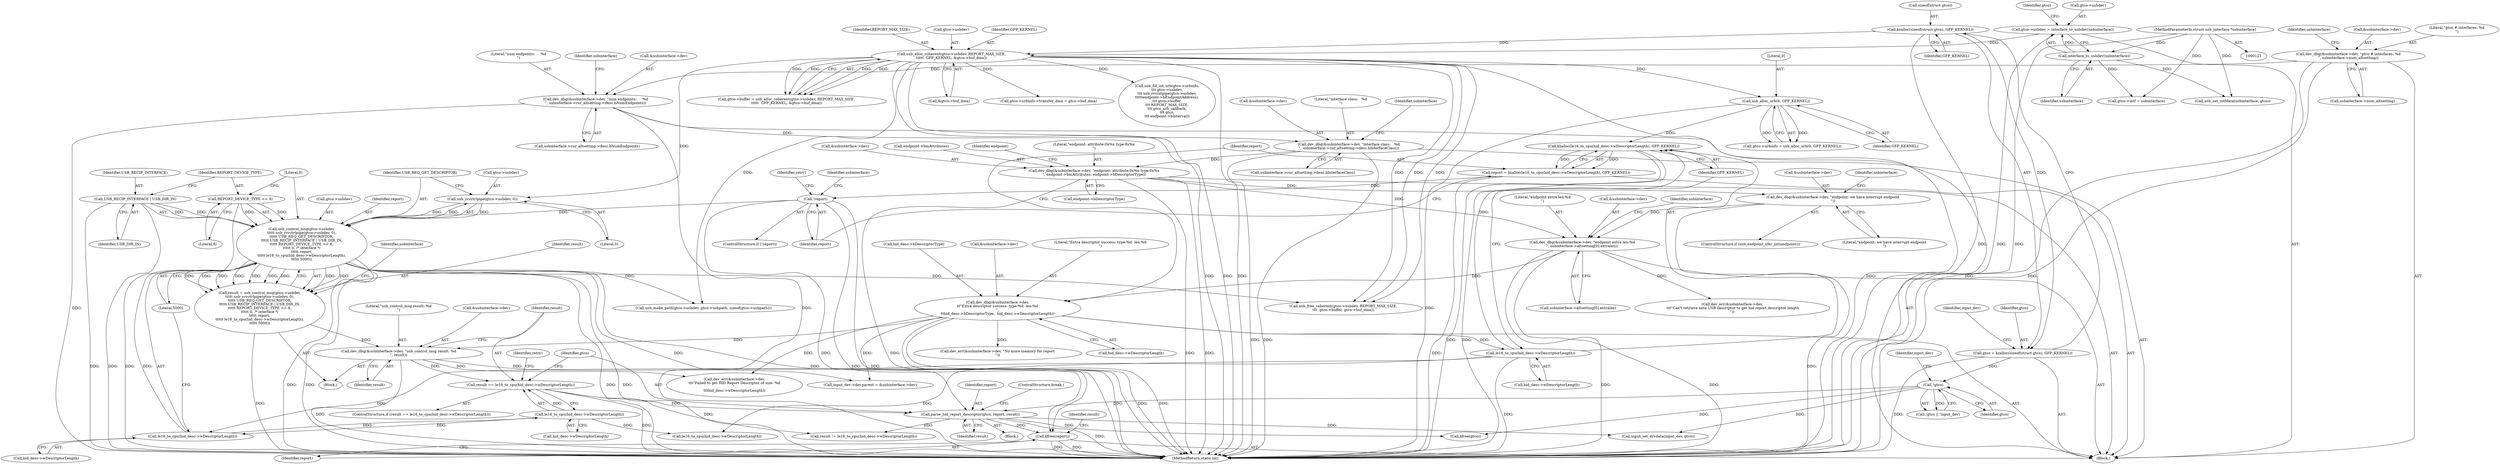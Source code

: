 digraph "0_linux_162f98dea487206d9ab79fc12ed64700667a894d@API" {
"1000453" [label="(Call,kfree(report))"];
"1000410" [label="(Call,usb_control_msg(gtco->usbdev,\n\t\t\t\t\t usb_rcvctrlpipe(gtco->usbdev, 0),\n\t\t\t\t\t USB_REQ_GET_DESCRIPTOR,\n\t\t\t\t\t USB_RECIP_INTERFACE | USB_DIR_IN,\n\t\t\t\t\t REPORT_DEVICE_TYPE << 8,\n\t\t\t\t\t 0, /* interface */\n\t\t\t\t\t report,\n\t\t\t\t\t le16_to_cpu(hid_desc->wDescriptorLength),\n\t\t\t\t\t 5000))"];
"1000414" [label="(Call,usb_rcvctrlpipe(gtco->usbdev, 0))"];
"1000183" [label="(Call,usb_alloc_coherent(gtco->usbdev, REPORT_MAX_SIZE,\n\t\t\t\t\t  GFP_KERNEL, &gtco->buf_dma))"];
"1000168" [label="(Call,gtco->usbdev = interface_to_usbdev(usbinterface))"];
"1000172" [label="(Call,interface_to_usbdev(usbinterface))"];
"1000122" [label="(MethodParameterIn,struct usb_interface *usbinterface)"];
"1000138" [label="(Call,kzalloc(sizeof(struct gtco), GFP_KERNEL))"];
"1000420" [label="(Call,USB_RECIP_INTERFACE | USB_DIR_IN)"];
"1000423" [label="(Call,REPORT_DEVICE_TYPE << 8)"];
"1000384" [label="(Call,!report)"];
"1000375" [label="(Call,report = kzalloc(le16_to_cpu(hid_desc->wDescriptorLength), GFP_KERNEL))"];
"1000377" [label="(Call,kzalloc(le16_to_cpu(hid_desc->wDescriptorLength), GFP_KERNEL))"];
"1000378" [label="(Call,le16_to_cpu(hid_desc->wDescriptorLength))"];
"1000363" [label="(Call,dev_dbg(&usbinterface->dev,\n\t\t\"Extra descriptor success: type:%d  len:%d\n\",\n\t\thid_desc->bDescriptorType,  hid_desc->wDescriptorLength))"];
"1000328" [label="(Call,dev_dbg(&usbinterface->dev, \"endpoint extra len:%d\n\", usbinterface->altsetting[0].extralen))"];
"1000322" [label="(Call,dev_dbg(&usbinterface->dev, \"endpoint: we have interrupt endpoint\n\"))"];
"1000307" [label="(Call,dev_dbg(&usbinterface->dev, \"endpoint: attribute:0x%x type:0x%x\n\", endpoint->bmAttributes, endpoint->bDescriptorType))"];
"1000294" [label="(Call,dev_dbg(&usbinterface->dev, \"interface class:   %d\n\", usbinterface->cur_altsetting->desc.bInterfaceClass))"];
"1000281" [label="(Call,dev_dbg(&usbinterface->dev, \"num endpoints:     %d\n\", usbinterface->cur_altsetting->desc.bNumEndpoints))"];
"1000272" [label="(Call,dev_dbg(&usbinterface->dev, \"gtco # interfaces: %d\n\", usbinterface->num_altsetting))"];
"1000214" [label="(Call,usb_alloc_urb(0, GFP_KERNEL))"];
"1000428" [label="(Call,le16_to_cpu(hid_desc->wDescriptorLength))"];
"1000443" [label="(Call,le16_to_cpu(hid_desc->wDescriptorLength))"];
"1000448" [label="(Call,parse_hid_report_descriptor(gtco, report, result))"];
"1000147" [label="(Call,!gtco)"];
"1000136" [label="(Call,gtco = kzalloc(sizeof(struct gtco), GFP_KERNEL))"];
"1000441" [label="(Call,result == le16_to_cpu(hid_desc->wDescriptorLength))"];
"1000433" [label="(Call,dev_dbg(&usbinterface->dev, \"usb_control_msg result: %d\n\", result))"];
"1000408" [label="(Call,result = usb_control_msg(gtco->usbdev,\n\t\t\t\t\t usb_rcvctrlpipe(gtco->usbdev, 0),\n\t\t\t\t\t USB_REQ_GET_DESCRIPTOR,\n\t\t\t\t\t USB_RECIP_INTERFACE | USB_DIR_IN,\n\t\t\t\t\t REPORT_DEVICE_TYPE << 8,\n\t\t\t\t\t 0, /* interface */\n\t\t\t\t\t report,\n\t\t\t\t\t le16_to_cpu(hid_desc->wDescriptorLength),\n\t\t\t\t\t 5000))"];
"1000379" [label="(Call,hid_desc->wDescriptorLength)"];
"1000438" [label="(Literal,\"usb_control_msg result: %d\n\")"];
"1000146" [label="(Call,!gtco || !input_dev)"];
"1000333" [label="(Literal,\"endpoint extra len:%d\n\")"];
"1000376" [label="(Identifier,report)"];
"1000183" [label="(Call,usb_alloc_coherent(gtco->usbdev, REPORT_MAX_SIZE,\n\t\t\t\t\t  GFP_KERNEL, &gtco->buf_dma))"];
"1000436" [label="(Identifier,usbinterface)"];
"1000287" [label="(Call,usbinterface->cur_altsetting->desc.bNumEndpoints)"];
"1000419" [label="(Identifier,USB_REQ_GET_DESCRIPTOR)"];
"1000422" [label="(Identifier,USB_DIR_IN)"];
"1000150" [label="(Identifier,input_dev)"];
"1000382" [label="(Identifier,GFP_KERNEL)"];
"1000295" [label="(Call,&usbinterface->dev)"];
"1000364" [label="(Call,&usbinterface->dev)"];
"1000331" [label="(Identifier,usbinterface)"];
"1000595" [label="(Call,usb_set_intfdata(usbinterface, gtco))"];
"1000428" [label="(Call,le16_to_cpu(hid_desc->wDescriptorLength))"];
"1000294" [label="(Call,dev_dbg(&usbinterface->dev, \"interface class:   %d\n\", usbinterface->cur_altsetting->desc.bInterfaceClass))"];
"1000420" [label="(Call,USB_RECIP_INTERFACE | USB_DIR_IN)"];
"1000456" [label="(Call,result != le16_to_cpu(hid_desc->wDescriptorLength))"];
"1000410" [label="(Call,usb_control_msg(gtco->usbdev,\n\t\t\t\t\t usb_rcvctrlpipe(gtco->usbdev, 0),\n\t\t\t\t\t USB_REQ_GET_DESCRIPTOR,\n\t\t\t\t\t USB_RECIP_INTERFACE | USB_DIR_IN,\n\t\t\t\t\t REPORT_DEVICE_TYPE << 8,\n\t\t\t\t\t 0, /* interface */\n\t\t\t\t\t report,\n\t\t\t\t\t le16_to_cpu(hid_desc->wDescriptorLength),\n\t\t\t\t\t 5000))"];
"1000281" [label="(Call,dev_dbg(&usbinterface->dev, \"num endpoints:     %d\n\", usbinterface->cur_altsetting->desc.bNumEndpoints))"];
"1000188" [label="(Identifier,GFP_KERNEL)"];
"1000447" [label="(Block,)"];
"1000442" [label="(Identifier,result)"];
"1000458" [label="(Call,le16_to_cpu(hid_desc->wDescriptorLength))"];
"1000453" [label="(Call,kfree(report))"];
"1000215" [label="(Literal,0)"];
"1000179" [label="(Call,gtco->buffer = usb_alloc_coherent(gtco->usbdev, REPORT_MAX_SIZE,\n\t\t\t\t\t  GFP_KERNEL, &gtco->buf_dma))"];
"1000407" [label="(Block,)"];
"1000139" [label="(Call,sizeof(struct gtco))"];
"1000421" [label="(Identifier,USB_RECIP_INTERFACE)"];
"1000439" [label="(Identifier,result)"];
"1000418" [label="(Literal,0)"];
"1000286" [label="(Literal,\"num endpoints:     %d\n\")"];
"1000277" [label="(Literal,\"gtco # interfaces: %d\n\")"];
"1000322" [label="(Call,dev_dbg(&usbinterface->dev, \"endpoint: we have interrupt endpoint\n\"))"];
"1000278" [label="(Call,usbinterface->num_altsetting)"];
"1000189" [label="(Call,&gtco->buf_dma)"];
"1000579" [label="(Call,gtco->urbinfo->transfer_dma = gtco->buf_dma)"];
"1000423" [label="(Call,REPORT_DEVICE_TYPE << 8)"];
"1000352" [label="(Call,dev_err(&usbinterface->dev,\n \t\t\t\"Can't retrieve exta USB descriptor to get hid report descriptor length\n\"))"];
"1000383" [label="(ControlStructure,if (!report))"];
"1000284" [label="(Identifier,usbinterface)"];
"1000168" [label="(Call,gtco->usbdev = interface_to_usbdev(usbinterface))"];
"1000273" [label="(Call,&usbinterface->dev)"];
"1000451" [label="(Identifier,result)"];
"1000147" [label="(Call,!gtco)"];
"1000457" [label="(Identifier,result)"];
"1000415" [label="(Call,gtco->usbdev)"];
"1000297" [label="(Identifier,usbinterface)"];
"1000312" [label="(Literal,\"endpoint: attribute:0x%x type:0x%x\n\")"];
"1000138" [label="(Call,kzalloc(sizeof(struct gtco), GFP_KERNEL))"];
"1000411" [label="(Call,gtco->usbdev)"];
"1000477" [label="(Call,usb_make_path(gtco->usbdev, gtco->usbpath, sizeof(gtco->usbpath)))"];
"1000387" [label="(Call,dev_err(&usbinterface->dev, \"No more memory for report\n\"))"];
"1000363" [label="(Call,dev_dbg(&usbinterface->dev,\n\t\t\"Extra descriptor success: type:%d  len:%d\n\",\n\t\thid_desc->bDescriptorType,  hid_desc->wDescriptorLength))"];
"1000450" [label="(Identifier,report)"];
"1000377" [label="(Call,kzalloc(le16_to_cpu(hid_desc->wDescriptorLength), GFP_KERNEL))"];
"1000173" [label="(Identifier,usbinterface)"];
"1000532" [label="(Call,input_dev->dev.parent = &usbinterface->dev)"];
"1000429" [label="(Call,hid_desc->wDescriptorLength)"];
"1000316" [label="(Call,endpoint->bDescriptorType)"];
"1000368" [label="(Literal,\"Extra descriptor success: type:%d  len:%d\n\")"];
"1000210" [label="(Call,gtco->urbinfo = usb_alloc_urb(0, GFP_KERNEL))"];
"1000427" [label="(Identifier,report)"];
"1000187" [label="(Identifier,REPORT_MAX_SIZE)"];
"1000414" [label="(Call,usb_rcvctrlpipe(gtco->usbdev, 0))"];
"1000172" [label="(Call,interface_to_usbdev(usbinterface))"];
"1000327" [label="(Literal,\"endpoint: we have interrupt endpoint\n\")"];
"1000372" [label="(Call,hid_desc->wDescriptorLength)"];
"1000400" [label="(Identifier,retry)"];
"1000137" [label="(Identifier,gtco)"];
"1000282" [label="(Call,&usbinterface->dev)"];
"1000319" [label="(ControlStructure,if (usb_endpoint_xfer_int(endpoint)))"];
"1000122" [label="(MethodParameterIn,struct usb_interface *usbinterface)"];
"1000408" [label="(Call,result = usb_control_msg(gtco->usbdev,\n\t\t\t\t\t usb_rcvctrlpipe(gtco->usbdev, 0),\n\t\t\t\t\t USB_REQ_GET_DESCRIPTOR,\n\t\t\t\t\t USB_RECIP_INTERFACE | USB_DIR_IN,\n\t\t\t\t\t REPORT_DEVICE_TYPE << 8,\n\t\t\t\t\t 0, /* interface */\n\t\t\t\t\t report,\n\t\t\t\t\t le16_to_cpu(hid_desc->wDescriptorLength),\n\t\t\t\t\t 5000))"];
"1000425" [label="(Literal,8)"];
"1000124" [label="(Block,)"];
"1000136" [label="(Call,gtco = kzalloc(sizeof(struct gtco), GFP_KERNEL))"];
"1000143" [label="(Identifier,input_dev)"];
"1000184" [label="(Call,gtco->usbdev)"];
"1000631" [label="(MethodReturn,static int)"];
"1000214" [label="(Call,usb_alloc_urb(0, GFP_KERNEL))"];
"1000406" [label="(Identifier,retry)"];
"1000174" [label="(Call,gtco->intf = usbinterface)"];
"1000308" [label="(Call,&usbinterface->dev)"];
"1000463" [label="(Call,dev_err(&usbinterface->dev,\n\t\t\t\"Failed to get HID Report Descriptor of size: %d\n\",\n\t\t\thid_desc->wDescriptorLength))"];
"1000519" [label="(Call,input_set_drvdata(input_dev, gtco))"];
"1000452" [label="(ControlStructure,break;)"];
"1000432" [label="(Literal,5000)"];
"1000323" [label="(Call,&usbinterface->dev)"];
"1000272" [label="(Call,dev_dbg(&usbinterface->dev, \"gtco # interfaces: %d\n\", usbinterface->num_altsetting))"];
"1000216" [label="(Identifier,GFP_KERNEL)"];
"1000141" [label="(Identifier,GFP_KERNEL)"];
"1000313" [label="(Call,endpoint->bmAttributes)"];
"1000369" [label="(Call,hid_desc->bDescriptorType)"];
"1000300" [label="(Call,usbinterface->cur_altsetting->desc.bInterfaceClass)"];
"1000334" [label="(Call,usbinterface->altsetting[0].extralen)"];
"1000329" [label="(Call,&usbinterface->dev)"];
"1000444" [label="(Call,hid_desc->wDescriptorLength)"];
"1000434" [label="(Call,&usbinterface->dev)"];
"1000176" [label="(Identifier,gtco)"];
"1000385" [label="(Identifier,report)"];
"1000299" [label="(Literal,\"interface class:   %d\n\")"];
"1000627" [label="(Call,kfree(gtco))"];
"1000321" [label="(Identifier,endpoint)"];
"1000424" [label="(Identifier,REPORT_DEVICE_TYPE)"];
"1000148" [label="(Identifier,gtco)"];
"1000378" [label="(Call,le16_to_cpu(hid_desc->wDescriptorLength))"];
"1000384" [label="(Call,!report)"];
"1000449" [label="(Identifier,gtco)"];
"1000433" [label="(Call,dev_dbg(&usbinterface->dev, \"usb_control_msg result: %d\n\", result))"];
"1000454" [label="(Identifier,report)"];
"1000390" [label="(Identifier,usbinterface)"];
"1000375" [label="(Call,report = kzalloc(le16_to_cpu(hid_desc->wDescriptorLength), GFP_KERNEL))"];
"1000441" [label="(Call,result == le16_to_cpu(hid_desc->wDescriptorLength))"];
"1000307" [label="(Call,dev_dbg(&usbinterface->dev, \"endpoint: attribute:0x%x type:0x%x\n\", endpoint->bmAttributes, endpoint->bDescriptorType))"];
"1000328" [label="(Call,dev_dbg(&usbinterface->dev, \"endpoint extra len:%d\n\", usbinterface->altsetting[0].extralen))"];
"1000613" [label="(Call,usb_free_coherent(gtco->usbdev, REPORT_MAX_SIZE,\n\t\t\t  gtco->buffer, gtco->buf_dma))"];
"1000426" [label="(Literal,0)"];
"1000169" [label="(Call,gtco->usbdev)"];
"1000310" [label="(Identifier,usbinterface)"];
"1000443" [label="(Call,le16_to_cpu(hid_desc->wDescriptorLength))"];
"1000409" [label="(Identifier,result)"];
"1000345" [label="(Identifier,usbinterface)"];
"1000556" [label="(Call,usb_fill_int_urb(gtco->urbinfo,\n\t\t\t gtco->usbdev,\n\t\t\t usb_rcvintpipe(gtco->usbdev,\n\t\t\t\t\tendpoint->bEndpointAddress),\n\t\t\t gtco->buffer,\n\t\t\t REPORT_MAX_SIZE,\n\t\t\t gtco_urb_callback,\n\t\t\t gtco,\n\t\t\t endpoint->bInterval))"];
"1000448" [label="(Call,parse_hid_report_descriptor(gtco, report, result))"];
"1000440" [label="(ControlStructure,if (result == le16_to_cpu(hid_desc->wDescriptorLength)))"];
"1000453" -> "1000124"  [label="AST: "];
"1000453" -> "1000454"  [label="CFG: "];
"1000454" -> "1000453"  [label="AST: "];
"1000457" -> "1000453"  [label="CFG: "];
"1000453" -> "1000631"  [label="DDG: "];
"1000453" -> "1000631"  [label="DDG: "];
"1000410" -> "1000453"  [label="DDG: "];
"1000448" -> "1000453"  [label="DDG: "];
"1000384" -> "1000453"  [label="DDG: "];
"1000410" -> "1000408"  [label="AST: "];
"1000410" -> "1000432"  [label="CFG: "];
"1000411" -> "1000410"  [label="AST: "];
"1000414" -> "1000410"  [label="AST: "];
"1000419" -> "1000410"  [label="AST: "];
"1000420" -> "1000410"  [label="AST: "];
"1000423" -> "1000410"  [label="AST: "];
"1000426" -> "1000410"  [label="AST: "];
"1000427" -> "1000410"  [label="AST: "];
"1000428" -> "1000410"  [label="AST: "];
"1000432" -> "1000410"  [label="AST: "];
"1000408" -> "1000410"  [label="CFG: "];
"1000410" -> "1000631"  [label="DDG: "];
"1000410" -> "1000631"  [label="DDG: "];
"1000410" -> "1000631"  [label="DDG: "];
"1000410" -> "1000631"  [label="DDG: "];
"1000410" -> "1000408"  [label="DDG: "];
"1000410" -> "1000408"  [label="DDG: "];
"1000410" -> "1000408"  [label="DDG: "];
"1000410" -> "1000408"  [label="DDG: "];
"1000410" -> "1000408"  [label="DDG: "];
"1000410" -> "1000408"  [label="DDG: "];
"1000410" -> "1000408"  [label="DDG: "];
"1000410" -> "1000408"  [label="DDG: "];
"1000410" -> "1000408"  [label="DDG: "];
"1000414" -> "1000410"  [label="DDG: "];
"1000414" -> "1000410"  [label="DDG: "];
"1000410" -> "1000414"  [label="DDG: "];
"1000420" -> "1000410"  [label="DDG: "];
"1000420" -> "1000410"  [label="DDG: "];
"1000423" -> "1000410"  [label="DDG: "];
"1000423" -> "1000410"  [label="DDG: "];
"1000384" -> "1000410"  [label="DDG: "];
"1000428" -> "1000410"  [label="DDG: "];
"1000410" -> "1000448"  [label="DDG: "];
"1000410" -> "1000477"  [label="DDG: "];
"1000410" -> "1000613"  [label="DDG: "];
"1000414" -> "1000418"  [label="CFG: "];
"1000415" -> "1000414"  [label="AST: "];
"1000418" -> "1000414"  [label="AST: "];
"1000419" -> "1000414"  [label="CFG: "];
"1000183" -> "1000414"  [label="DDG: "];
"1000183" -> "1000179"  [label="AST: "];
"1000183" -> "1000189"  [label="CFG: "];
"1000184" -> "1000183"  [label="AST: "];
"1000187" -> "1000183"  [label="AST: "];
"1000188" -> "1000183"  [label="AST: "];
"1000189" -> "1000183"  [label="AST: "];
"1000179" -> "1000183"  [label="CFG: "];
"1000183" -> "1000631"  [label="DDG: "];
"1000183" -> "1000631"  [label="DDG: "];
"1000183" -> "1000631"  [label="DDG: "];
"1000183" -> "1000631"  [label="DDG: "];
"1000183" -> "1000179"  [label="DDG: "];
"1000183" -> "1000179"  [label="DDG: "];
"1000183" -> "1000179"  [label="DDG: "];
"1000183" -> "1000179"  [label="DDG: "];
"1000168" -> "1000183"  [label="DDG: "];
"1000138" -> "1000183"  [label="DDG: "];
"1000183" -> "1000214"  [label="DDG: "];
"1000183" -> "1000477"  [label="DDG: "];
"1000183" -> "1000556"  [label="DDG: "];
"1000183" -> "1000579"  [label="DDG: "];
"1000183" -> "1000613"  [label="DDG: "];
"1000183" -> "1000613"  [label="DDG: "];
"1000183" -> "1000613"  [label="DDG: "];
"1000168" -> "1000124"  [label="AST: "];
"1000168" -> "1000172"  [label="CFG: "];
"1000169" -> "1000168"  [label="AST: "];
"1000172" -> "1000168"  [label="AST: "];
"1000176" -> "1000168"  [label="CFG: "];
"1000168" -> "1000631"  [label="DDG: "];
"1000172" -> "1000168"  [label="DDG: "];
"1000172" -> "1000173"  [label="CFG: "];
"1000173" -> "1000172"  [label="AST: "];
"1000122" -> "1000172"  [label="DDG: "];
"1000172" -> "1000174"  [label="DDG: "];
"1000172" -> "1000595"  [label="DDG: "];
"1000122" -> "1000121"  [label="AST: "];
"1000122" -> "1000631"  [label="DDG: "];
"1000122" -> "1000174"  [label="DDG: "];
"1000122" -> "1000595"  [label="DDG: "];
"1000138" -> "1000136"  [label="AST: "];
"1000138" -> "1000141"  [label="CFG: "];
"1000139" -> "1000138"  [label="AST: "];
"1000141" -> "1000138"  [label="AST: "];
"1000136" -> "1000138"  [label="CFG: "];
"1000138" -> "1000631"  [label="DDG: "];
"1000138" -> "1000136"  [label="DDG: "];
"1000420" -> "1000422"  [label="CFG: "];
"1000421" -> "1000420"  [label="AST: "];
"1000422" -> "1000420"  [label="AST: "];
"1000424" -> "1000420"  [label="CFG: "];
"1000420" -> "1000631"  [label="DDG: "];
"1000420" -> "1000631"  [label="DDG: "];
"1000423" -> "1000425"  [label="CFG: "];
"1000424" -> "1000423"  [label="AST: "];
"1000425" -> "1000423"  [label="AST: "];
"1000426" -> "1000423"  [label="CFG: "];
"1000423" -> "1000631"  [label="DDG: "];
"1000384" -> "1000383"  [label="AST: "];
"1000384" -> "1000385"  [label="CFG: "];
"1000385" -> "1000384"  [label="AST: "];
"1000390" -> "1000384"  [label="CFG: "];
"1000400" -> "1000384"  [label="CFG: "];
"1000384" -> "1000631"  [label="DDG: "];
"1000384" -> "1000631"  [label="DDG: "];
"1000375" -> "1000384"  [label="DDG: "];
"1000375" -> "1000124"  [label="AST: "];
"1000375" -> "1000377"  [label="CFG: "];
"1000376" -> "1000375"  [label="AST: "];
"1000377" -> "1000375"  [label="AST: "];
"1000385" -> "1000375"  [label="CFG: "];
"1000375" -> "1000631"  [label="DDG: "];
"1000377" -> "1000375"  [label="DDG: "];
"1000377" -> "1000375"  [label="DDG: "];
"1000377" -> "1000382"  [label="CFG: "];
"1000378" -> "1000377"  [label="AST: "];
"1000382" -> "1000377"  [label="AST: "];
"1000377" -> "1000631"  [label="DDG: "];
"1000377" -> "1000631"  [label="DDG: "];
"1000378" -> "1000377"  [label="DDG: "];
"1000214" -> "1000377"  [label="DDG: "];
"1000378" -> "1000379"  [label="CFG: "];
"1000379" -> "1000378"  [label="AST: "];
"1000382" -> "1000378"  [label="CFG: "];
"1000378" -> "1000631"  [label="DDG: "];
"1000363" -> "1000378"  [label="DDG: "];
"1000378" -> "1000428"  [label="DDG: "];
"1000378" -> "1000458"  [label="DDG: "];
"1000363" -> "1000124"  [label="AST: "];
"1000363" -> "1000372"  [label="CFG: "];
"1000364" -> "1000363"  [label="AST: "];
"1000368" -> "1000363"  [label="AST: "];
"1000369" -> "1000363"  [label="AST: "];
"1000372" -> "1000363"  [label="AST: "];
"1000376" -> "1000363"  [label="CFG: "];
"1000363" -> "1000631"  [label="DDG: "];
"1000363" -> "1000631"  [label="DDG: "];
"1000328" -> "1000363"  [label="DDG: "];
"1000363" -> "1000387"  [label="DDG: "];
"1000363" -> "1000433"  [label="DDG: "];
"1000363" -> "1000463"  [label="DDG: "];
"1000363" -> "1000532"  [label="DDG: "];
"1000328" -> "1000124"  [label="AST: "];
"1000328" -> "1000334"  [label="CFG: "];
"1000329" -> "1000328"  [label="AST: "];
"1000333" -> "1000328"  [label="AST: "];
"1000334" -> "1000328"  [label="AST: "];
"1000345" -> "1000328"  [label="CFG: "];
"1000328" -> "1000631"  [label="DDG: "];
"1000328" -> "1000631"  [label="DDG: "];
"1000322" -> "1000328"  [label="DDG: "];
"1000307" -> "1000328"  [label="DDG: "];
"1000328" -> "1000352"  [label="DDG: "];
"1000322" -> "1000319"  [label="AST: "];
"1000322" -> "1000327"  [label="CFG: "];
"1000323" -> "1000322"  [label="AST: "];
"1000327" -> "1000322"  [label="AST: "];
"1000331" -> "1000322"  [label="CFG: "];
"1000322" -> "1000631"  [label="DDG: "];
"1000307" -> "1000322"  [label="DDG: "];
"1000307" -> "1000124"  [label="AST: "];
"1000307" -> "1000316"  [label="CFG: "];
"1000308" -> "1000307"  [label="AST: "];
"1000312" -> "1000307"  [label="AST: "];
"1000313" -> "1000307"  [label="AST: "];
"1000316" -> "1000307"  [label="AST: "];
"1000321" -> "1000307"  [label="CFG: "];
"1000307" -> "1000631"  [label="DDG: "];
"1000307" -> "1000631"  [label="DDG: "];
"1000307" -> "1000631"  [label="DDG: "];
"1000294" -> "1000307"  [label="DDG: "];
"1000294" -> "1000124"  [label="AST: "];
"1000294" -> "1000300"  [label="CFG: "];
"1000295" -> "1000294"  [label="AST: "];
"1000299" -> "1000294"  [label="AST: "];
"1000300" -> "1000294"  [label="AST: "];
"1000310" -> "1000294"  [label="CFG: "];
"1000294" -> "1000631"  [label="DDG: "];
"1000294" -> "1000631"  [label="DDG: "];
"1000281" -> "1000294"  [label="DDG: "];
"1000281" -> "1000124"  [label="AST: "];
"1000281" -> "1000287"  [label="CFG: "];
"1000282" -> "1000281"  [label="AST: "];
"1000286" -> "1000281"  [label="AST: "];
"1000287" -> "1000281"  [label="AST: "];
"1000297" -> "1000281"  [label="CFG: "];
"1000281" -> "1000631"  [label="DDG: "];
"1000281" -> "1000631"  [label="DDG: "];
"1000272" -> "1000281"  [label="DDG: "];
"1000272" -> "1000124"  [label="AST: "];
"1000272" -> "1000278"  [label="CFG: "];
"1000273" -> "1000272"  [label="AST: "];
"1000277" -> "1000272"  [label="AST: "];
"1000278" -> "1000272"  [label="AST: "];
"1000284" -> "1000272"  [label="CFG: "];
"1000272" -> "1000631"  [label="DDG: "];
"1000272" -> "1000631"  [label="DDG: "];
"1000214" -> "1000210"  [label="AST: "];
"1000214" -> "1000216"  [label="CFG: "];
"1000215" -> "1000214"  [label="AST: "];
"1000216" -> "1000214"  [label="AST: "];
"1000210" -> "1000214"  [label="CFG: "];
"1000214" -> "1000631"  [label="DDG: "];
"1000214" -> "1000210"  [label="DDG: "];
"1000214" -> "1000210"  [label="DDG: "];
"1000428" -> "1000429"  [label="CFG: "];
"1000429" -> "1000428"  [label="AST: "];
"1000432" -> "1000428"  [label="CFG: "];
"1000443" -> "1000428"  [label="DDG: "];
"1000428" -> "1000443"  [label="DDG: "];
"1000443" -> "1000441"  [label="AST: "];
"1000443" -> "1000444"  [label="CFG: "];
"1000444" -> "1000443"  [label="AST: "];
"1000441" -> "1000443"  [label="CFG: "];
"1000443" -> "1000441"  [label="DDG: "];
"1000443" -> "1000458"  [label="DDG: "];
"1000448" -> "1000447"  [label="AST: "];
"1000448" -> "1000451"  [label="CFG: "];
"1000449" -> "1000448"  [label="AST: "];
"1000450" -> "1000448"  [label="AST: "];
"1000451" -> "1000448"  [label="AST: "];
"1000452" -> "1000448"  [label="CFG: "];
"1000448" -> "1000631"  [label="DDG: "];
"1000147" -> "1000448"  [label="DDG: "];
"1000441" -> "1000448"  [label="DDG: "];
"1000448" -> "1000456"  [label="DDG: "];
"1000448" -> "1000519"  [label="DDG: "];
"1000448" -> "1000627"  [label="DDG: "];
"1000147" -> "1000146"  [label="AST: "];
"1000147" -> "1000148"  [label="CFG: "];
"1000148" -> "1000147"  [label="AST: "];
"1000150" -> "1000147"  [label="CFG: "];
"1000146" -> "1000147"  [label="CFG: "];
"1000147" -> "1000146"  [label="DDG: "];
"1000136" -> "1000147"  [label="DDG: "];
"1000147" -> "1000519"  [label="DDG: "];
"1000147" -> "1000627"  [label="DDG: "];
"1000136" -> "1000124"  [label="AST: "];
"1000137" -> "1000136"  [label="AST: "];
"1000143" -> "1000136"  [label="CFG: "];
"1000136" -> "1000631"  [label="DDG: "];
"1000441" -> "1000440"  [label="AST: "];
"1000442" -> "1000441"  [label="AST: "];
"1000449" -> "1000441"  [label="CFG: "];
"1000406" -> "1000441"  [label="CFG: "];
"1000441" -> "1000631"  [label="DDG: "];
"1000433" -> "1000441"  [label="DDG: "];
"1000441" -> "1000456"  [label="DDG: "];
"1000433" -> "1000407"  [label="AST: "];
"1000433" -> "1000439"  [label="CFG: "];
"1000434" -> "1000433"  [label="AST: "];
"1000438" -> "1000433"  [label="AST: "];
"1000439" -> "1000433"  [label="AST: "];
"1000442" -> "1000433"  [label="CFG: "];
"1000433" -> "1000631"  [label="DDG: "];
"1000408" -> "1000433"  [label="DDG: "];
"1000433" -> "1000463"  [label="DDG: "];
"1000433" -> "1000532"  [label="DDG: "];
"1000408" -> "1000407"  [label="AST: "];
"1000409" -> "1000408"  [label="AST: "];
"1000436" -> "1000408"  [label="CFG: "];
"1000408" -> "1000631"  [label="DDG: "];
}
